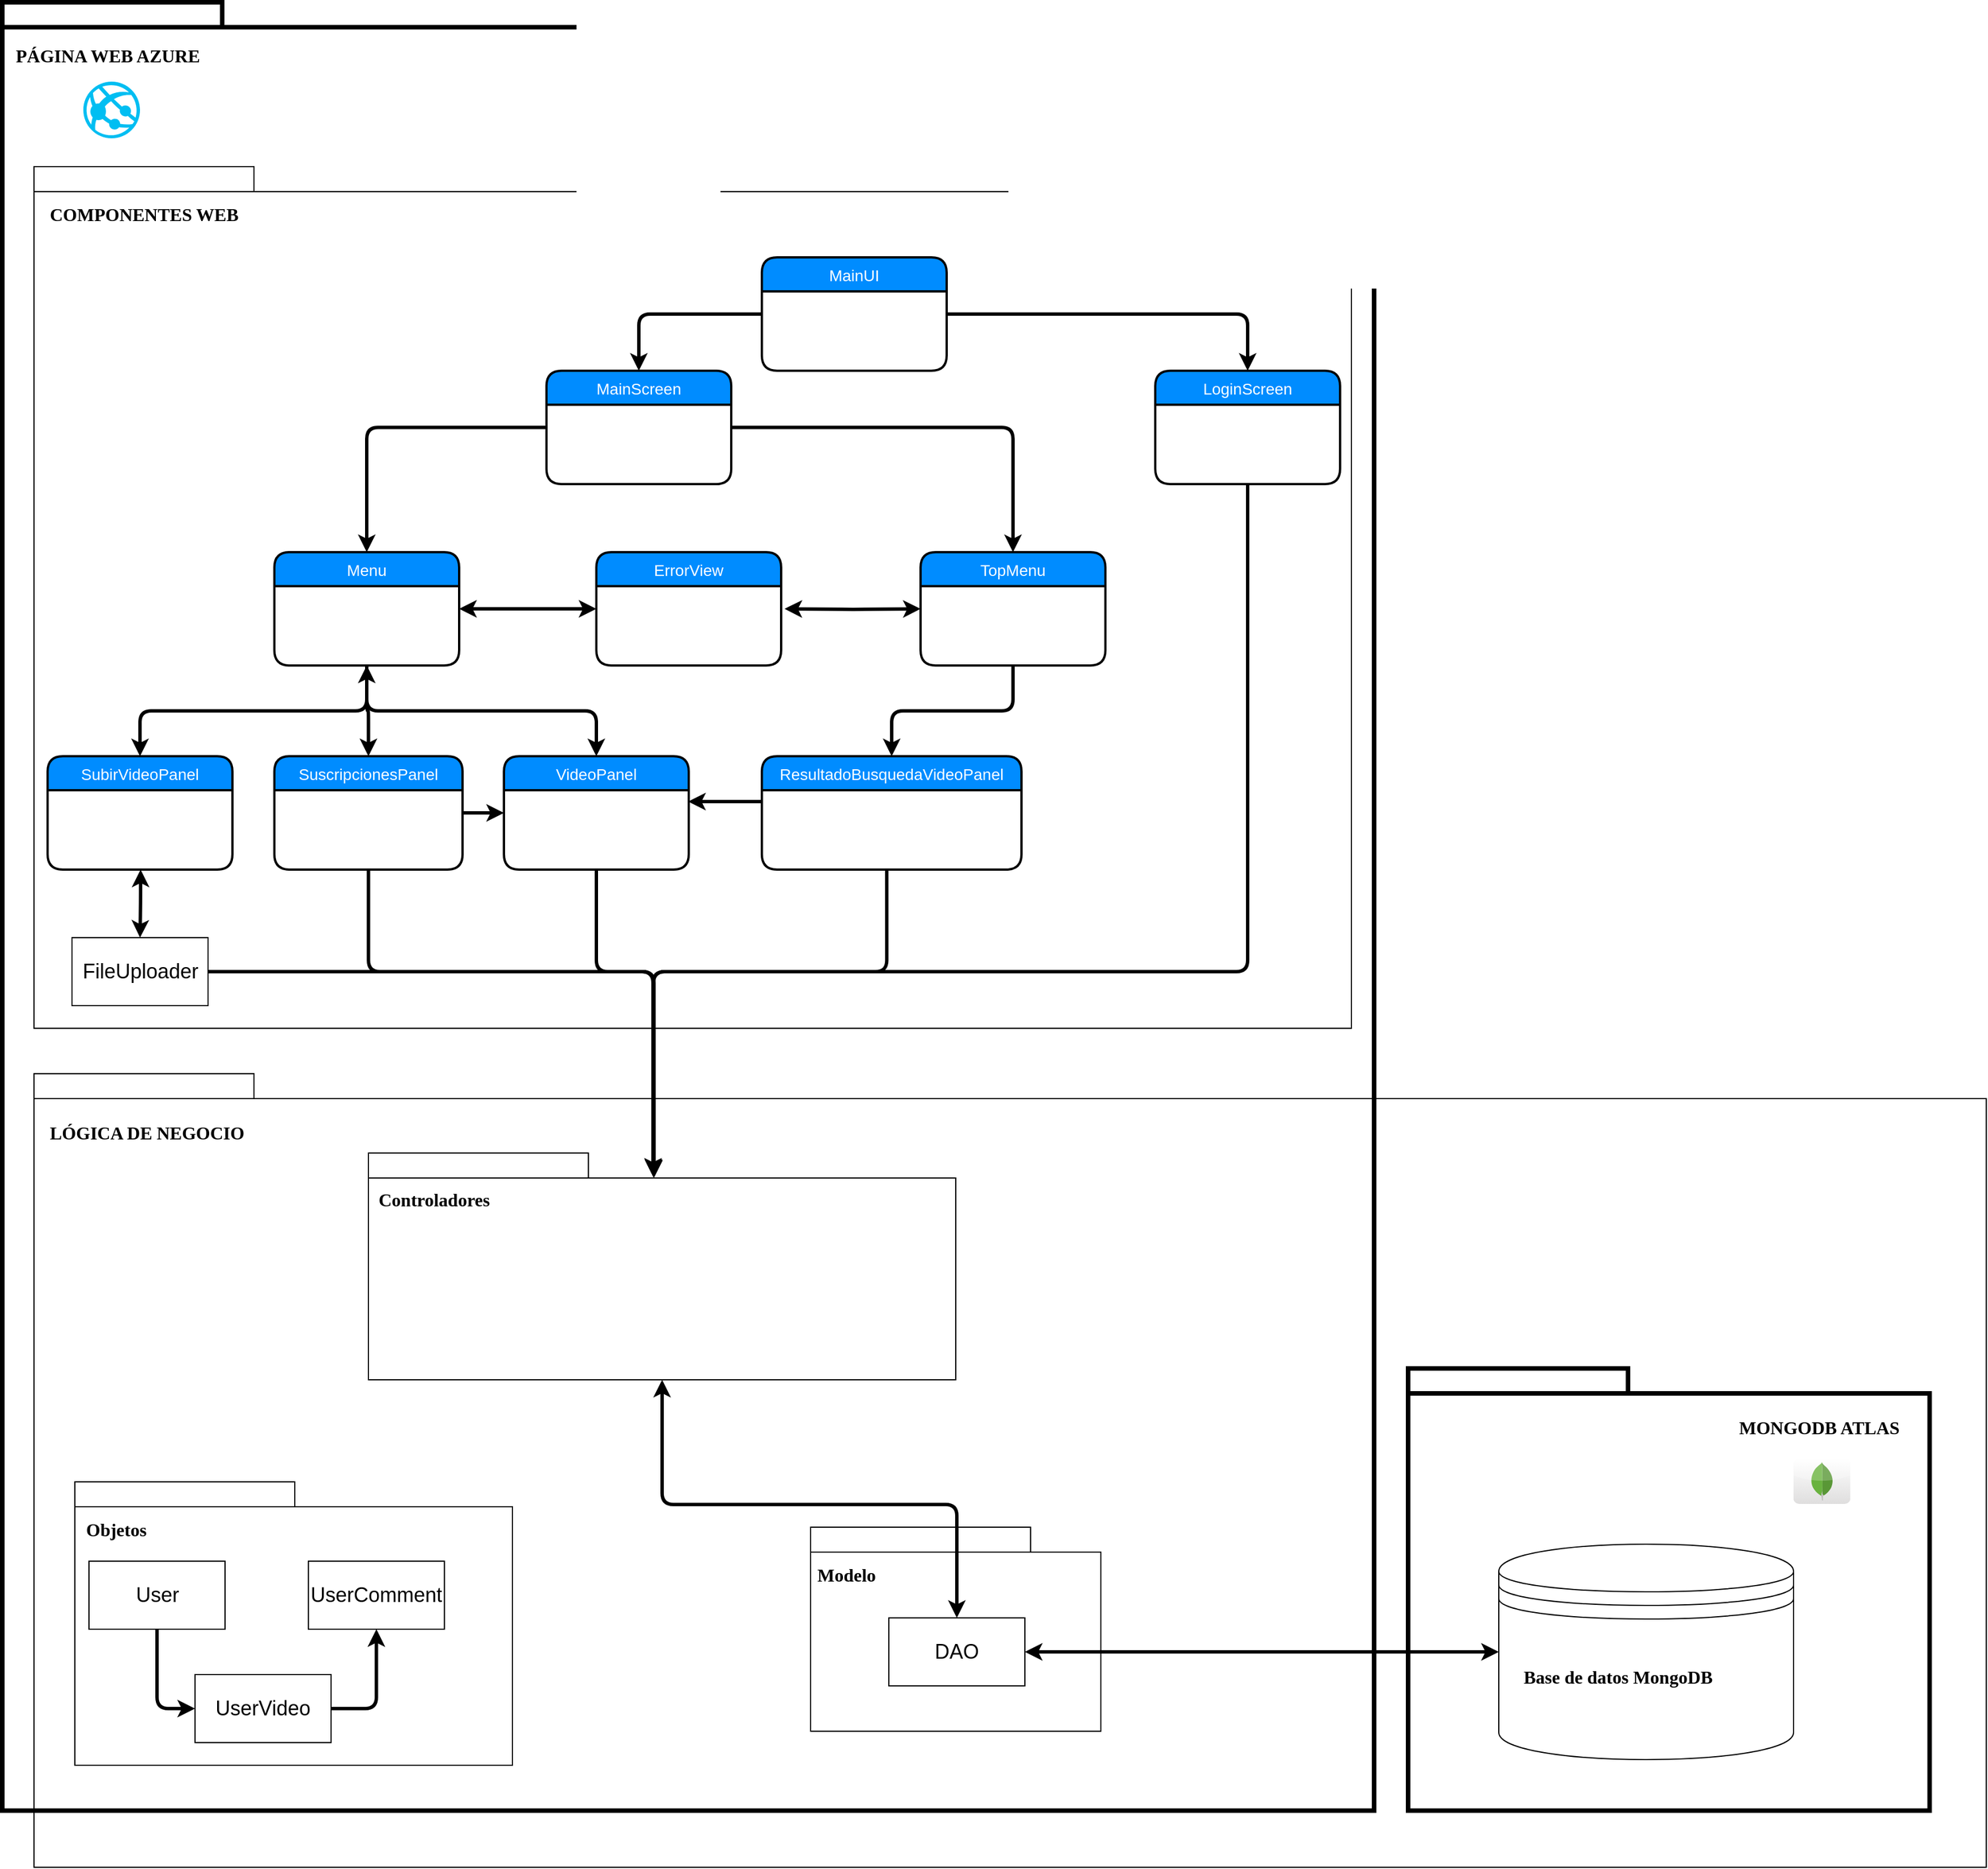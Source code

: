 <mxfile version="10.6.7" type="device"><diagram name="Page-1" id="b5b7bab2-c9e2-2cf4-8b2a-24fd1a2a6d21"><mxGraphModel dx="762" dy="537" grid="1" gridSize="10" guides="1" tooltips="1" connect="1" arrows="1" fold="1" page="1" pageScale="1" pageWidth="827" pageHeight="1169" background="#ffffff" math="0" shadow="0"><root><mxCell id="0"/><mxCell id="1" parent="0"/><mxCell id="6e0c8c40b5770093-72" value="" style="shape=folder;fontStyle=1;spacingTop=10;tabWidth=194;tabHeight=22;tabPosition=left;html=1;rounded=0;shadow=0;comic=0;labelBackgroundColor=none;strokeColor=#000000;strokeWidth=4;fillColor=none;fontFamily=Verdana;fontSize=10;fontColor=#000000;align=center;" parent="1" vertex="1"><mxGeometry x="60" y="115" width="1210" height="1595" as="geometry"/></mxCell><mxCell id="gohHQBSMhIUTdtkac_az-2" value="&lt;span style=&quot;font-size: 16px&quot;&gt;&lt;b&gt;PÁGINA WEB AZURE&lt;/b&gt;&lt;/span&gt;" style="text;html=1;align=left;verticalAlign=top;spacingTop=-4;fontSize=10;fontFamily=Verdana;fontColor=#000000;" parent="1" vertex="1"><mxGeometry x="70" y="150" width="130" height="20" as="geometry"/></mxCell><mxCell id="gohHQBSMhIUTdtkac_az-6" value="" style="verticalLabelPosition=bottom;html=1;verticalAlign=top;align=center;strokeColor=none;fillColor=#00BEF2;shape=mxgraph.azure.azure_website;pointerEvents=1;" parent="1" vertex="1"><mxGeometry x="131.5" y="185" width="50" height="50" as="geometry"/></mxCell><mxCell id="gohHQBSMhIUTdtkac_az-7" value="" style="shape=folder;fontStyle=1;spacingTop=10;tabWidth=194;tabHeight=22;tabPosition=left;html=1;rounded=0;shadow=0;comic=0;labelBackgroundColor=none;strokeColor=#000000;strokeWidth=1;fillColor=none;fontFamily=Verdana;fontSize=10;fontColor=#000000;align=center;" parent="1" vertex="1"><mxGeometry x="88" y="260" width="1162" height="760" as="geometry"/></mxCell><mxCell id="3A9E4mWGpj0FeRzl8Iys-14" style="edgeStyle=orthogonalEdgeStyle;orthogonalLoop=1;jettySize=auto;html=1;exitX=0;exitY=0.5;exitDx=0;exitDy=0;rounded=1;strokeWidth=3;entryX=0.5;entryY=0;entryDx=0;entryDy=0;" parent="1" source="3A9E4mWGpj0FeRzl8Iys-1" target="3A9E4mWGpj0FeRzl8Iys-3" edge="1"><mxGeometry relative="1" as="geometry"/></mxCell><mxCell id="3A9E4mWGpj0FeRzl8Iys-1" value="MainUI" style="swimlane;childLayout=stackLayout;horizontal=1;startSize=30;horizontalStack=0;fillColor=#008cff;fontColor=#FFFFFF;rounded=1;fontSize=14;fontStyle=0;strokeWidth=2;resizeParent=0;resizeLast=1;shadow=0;dashed=0;align=center;" parent="1" vertex="1"><mxGeometry x="730" y="340" width="163" height="100" as="geometry"/></mxCell><mxCell id="3A9E4mWGpj0FeRzl8Iys-3" value="MainScreen" style="swimlane;childLayout=stackLayout;horizontal=1;startSize=30;horizontalStack=0;fillColor=#008cff;fontColor=#FFFFFF;rounded=1;fontSize=14;fontStyle=0;strokeWidth=2;resizeParent=0;resizeLast=1;shadow=0;dashed=0;align=center;" parent="1" vertex="1"><mxGeometry x="540" y="440" width="163" height="100" as="geometry"/></mxCell><mxCell id="3A9E4mWGpj0FeRzl8Iys-4" value="Menu" style="swimlane;childLayout=stackLayout;horizontal=1;startSize=30;horizontalStack=0;fillColor=#008cff;fontColor=#FFFFFF;rounded=1;fontSize=14;fontStyle=0;strokeWidth=2;resizeParent=0;resizeLast=1;shadow=0;dashed=0;align=center;" parent="1" vertex="1"><mxGeometry x="300" y="600" width="163" height="100" as="geometry"/></mxCell><mxCell id="3A9E4mWGpj0FeRzl8Iys-5" value="TopMenu" style="swimlane;childLayout=stackLayout;horizontal=1;startSize=30;horizontalStack=0;fillColor=#008cff;fontColor=#FFFFFF;rounded=1;fontSize=14;fontStyle=0;strokeWidth=2;resizeParent=0;resizeLast=1;shadow=0;dashed=0;align=center;" parent="1" vertex="1"><mxGeometry x="870" y="600" width="163" height="100" as="geometry"/></mxCell><mxCell id="3A9E4mWGpj0FeRzl8Iys-6" value="ErrorView" style="swimlane;childLayout=stackLayout;horizontal=1;startSize=30;horizontalStack=0;fillColor=#008cff;fontColor=#FFFFFF;rounded=1;fontSize=14;fontStyle=0;strokeWidth=2;resizeParent=0;resizeLast=1;shadow=0;dashed=0;align=center;" parent="1" vertex="1"><mxGeometry x="584" y="600" width="163" height="100" as="geometry"/></mxCell><mxCell id="3A9E4mWGpj0FeRzl8Iys-7" value="SubirVideoPanel" style="swimlane;childLayout=stackLayout;horizontal=1;startSize=30;horizontalStack=0;fillColor=#008cff;fontColor=#FFFFFF;rounded=1;fontSize=14;fontStyle=0;strokeWidth=2;resizeParent=0;resizeLast=1;shadow=0;dashed=0;align=center;" parent="1" vertex="1"><mxGeometry x="100" y="780" width="163" height="100" as="geometry"/></mxCell><mxCell id="3A9E4mWGpj0FeRzl8Iys-8" value="VideoPanel" style="swimlane;childLayout=stackLayout;horizontal=1;startSize=30;horizontalStack=0;fillColor=#008cff;fontColor=#FFFFFF;rounded=1;fontSize=14;fontStyle=0;strokeWidth=2;resizeParent=0;resizeLast=1;shadow=0;dashed=0;align=center;" parent="1" vertex="1"><mxGeometry x="502.5" y="780" width="163" height="100" as="geometry"/></mxCell><mxCell id="3A9E4mWGpj0FeRzl8Iys-9" value="ResultadoBusquedaVideoPanel" style="swimlane;childLayout=stackLayout;horizontal=1;startSize=30;horizontalStack=0;fillColor=#008cff;fontColor=#FFFFFF;rounded=1;fontSize=14;fontStyle=0;strokeWidth=2;resizeParent=0;resizeLast=1;shadow=0;dashed=0;align=center;" parent="1" vertex="1"><mxGeometry x="730" y="780" width="229" height="100" as="geometry"/></mxCell><mxCell id="3A9E4mWGpj0FeRzl8Iys-10" value="SuscripcionesPanel" style="swimlane;childLayout=stackLayout;horizontal=1;startSize=30;horizontalStack=0;fillColor=#008cff;fontColor=#FFFFFF;rounded=1;fontSize=14;fontStyle=0;strokeWidth=2;resizeParent=0;resizeLast=1;shadow=0;dashed=0;align=center;" parent="1" vertex="1"><mxGeometry x="300" y="780" width="166" height="100" as="geometry"/></mxCell><mxCell id="3A9E4mWGpj0FeRzl8Iys-11" value="LoginScreen" style="swimlane;childLayout=stackLayout;horizontal=1;startSize=30;horizontalStack=0;fillColor=#008cff;fontColor=#FFFFFF;rounded=1;fontSize=14;fontStyle=0;strokeWidth=2;resizeParent=0;resizeLast=1;shadow=0;dashed=0;align=center;" parent="1" vertex="1"><mxGeometry x="1077" y="440" width="163" height="100" as="geometry"/></mxCell><mxCell id="3A9E4mWGpj0FeRzl8Iys-13" value="&lt;font style=&quot;font-size: 18px&quot;&gt;FileUploader&lt;/font&gt;" style="rounded=0;whiteSpace=wrap;html=1;" parent="1" vertex="1"><mxGeometry x="121.5" y="940" width="120" height="60" as="geometry"/></mxCell><mxCell id="3A9E4mWGpj0FeRzl8Iys-16" style="edgeStyle=orthogonalEdgeStyle;orthogonalLoop=1;jettySize=auto;html=1;exitX=1;exitY=0.5;exitDx=0;exitDy=0;rounded=1;strokeWidth=3;entryX=0.5;entryY=0;entryDx=0;entryDy=0;" parent="1" source="3A9E4mWGpj0FeRzl8Iys-1" target="3A9E4mWGpj0FeRzl8Iys-11" edge="1"><mxGeometry relative="1" as="geometry"><mxPoint x="739.706" y="400.235" as="sourcePoint"/><mxPoint x="593.824" y="485" as="targetPoint"/></mxGeometry></mxCell><mxCell id="3A9E4mWGpj0FeRzl8Iys-17" style="edgeStyle=orthogonalEdgeStyle;orthogonalLoop=1;jettySize=auto;html=1;rounded=1;strokeWidth=3;startArrow=classic;startFill=1;exitX=1;exitY=0.5;exitDx=0;exitDy=0;entryX=0;entryY=0.5;entryDx=0;entryDy=0;" parent="1" source="3A9E4mWGpj0FeRzl8Iys-4" target="3A9E4mWGpj0FeRzl8Iys-6" edge="1"><mxGeometry relative="1" as="geometry"><mxPoint x="560" y="650" as="sourcePoint"/><mxPoint x="580" y="650" as="targetPoint"/><Array as="points"/></mxGeometry></mxCell><mxCell id="3A9E4mWGpj0FeRzl8Iys-18" style="edgeStyle=orthogonalEdgeStyle;orthogonalLoop=1;jettySize=auto;html=1;rounded=1;strokeWidth=3;entryX=0.5;entryY=0;entryDx=0;entryDy=0;exitX=1;exitY=0.5;exitDx=0;exitDy=0;" parent="1" source="3A9E4mWGpj0FeRzl8Iys-3" target="3A9E4mWGpj0FeRzl8Iys-5" edge="1"><mxGeometry relative="1" as="geometry"><mxPoint x="650.294" y="549.647" as="sourcePoint"/><mxPoint x="651.471" y="609.647" as="targetPoint"/><Array as="points"><mxPoint x="952" y="490"/></Array></mxGeometry></mxCell><mxCell id="3A9E4mWGpj0FeRzl8Iys-19" style="edgeStyle=orthogonalEdgeStyle;orthogonalLoop=1;jettySize=auto;html=1;rounded=1;strokeWidth=3;startArrow=classic;startFill=1;entryX=0;entryY=0.5;entryDx=0;entryDy=0;" parent="1" target="3A9E4mWGpj0FeRzl8Iys-5" edge="1"><mxGeometry relative="1" as="geometry"><mxPoint x="750" y="650" as="sourcePoint"/><mxPoint x="594.286" y="660.286" as="targetPoint"/><Array as="points"/></mxGeometry></mxCell><mxCell id="3A9E4mWGpj0FeRzl8Iys-21" style="edgeStyle=orthogonalEdgeStyle;orthogonalLoop=1;jettySize=auto;html=1;rounded=1;strokeWidth=3;exitX=0;exitY=0.5;exitDx=0;exitDy=0;entryX=0.5;entryY=0;entryDx=0;entryDy=0;" parent="1" source="3A9E4mWGpj0FeRzl8Iys-3" target="3A9E4mWGpj0FeRzl8Iys-4" edge="1"><mxGeometry relative="1" as="geometry"><mxPoint x="675.172" y="499.793" as="sourcePoint"/><mxPoint x="382" y="590" as="targetPoint"/><Array as="points"><mxPoint x="382" y="490"/></Array></mxGeometry></mxCell><mxCell id="3A9E4mWGpj0FeRzl8Iys-23" style="edgeStyle=orthogonalEdgeStyle;orthogonalLoop=1;jettySize=auto;html=1;rounded=1;strokeWidth=3;entryX=0.5;entryY=0;entryDx=0;entryDy=0;exitX=0.5;exitY=1;exitDx=0;exitDy=0;startArrow=classic;startFill=1;" parent="1" source="3A9E4mWGpj0FeRzl8Iys-4" target="3A9E4mWGpj0FeRzl8Iys-10" edge="1"><mxGeometry relative="1" as="geometry"><mxPoint x="300" y="640" as="sourcePoint"/><mxPoint x="391.529" y="609.647" as="targetPoint"/><Array as="points"><mxPoint x="382" y="740"/><mxPoint x="383" y="740"/></Array></mxGeometry></mxCell><mxCell id="3A9E4mWGpj0FeRzl8Iys-24" style="edgeStyle=orthogonalEdgeStyle;orthogonalLoop=1;jettySize=auto;html=1;rounded=1;strokeWidth=3;entryX=0.5;entryY=0;entryDx=0;entryDy=0;exitX=0.5;exitY=1;exitDx=0;exitDy=0;" parent="1" source="3A9E4mWGpj0FeRzl8Iys-4" target="3A9E4mWGpj0FeRzl8Iys-7" edge="1"><mxGeometry relative="1" as="geometry"><mxPoint x="391.833" y="709.667" as="sourcePoint"/><mxPoint x="172.667" y="779.667" as="targetPoint"/><Array as="points"><mxPoint x="381" y="740"/><mxPoint x="181" y="740"/></Array></mxGeometry></mxCell><mxCell id="3A9E4mWGpj0FeRzl8Iys-25" style="edgeStyle=orthogonalEdgeStyle;orthogonalLoop=1;jettySize=auto;html=1;rounded=1;strokeWidth=3;entryX=0.5;entryY=0;entryDx=0;entryDy=0;exitX=0.5;exitY=1;exitDx=0;exitDy=0;" parent="1" source="3A9E4mWGpj0FeRzl8Iys-4" target="3A9E4mWGpj0FeRzl8Iys-8" edge="1"><mxGeometry relative="1" as="geometry"><mxPoint x="391.286" y="710" as="sourcePoint"/><mxPoint x="391.286" y="780.286" as="targetPoint"/><Array as="points"><mxPoint x="381" y="740"/><mxPoint x="584" y="740"/></Array></mxGeometry></mxCell><mxCell id="3A9E4mWGpj0FeRzl8Iys-26" style="edgeStyle=orthogonalEdgeStyle;orthogonalLoop=1;jettySize=auto;html=1;rounded=1;strokeWidth=3;entryX=0.5;entryY=0;entryDx=0;entryDy=0;exitX=0.5;exitY=1;exitDx=0;exitDy=0;" parent="1" source="3A9E4mWGpj0FeRzl8Iys-5" target="3A9E4mWGpj0FeRzl8Iys-9" edge="1"><mxGeometry relative="1" as="geometry"><mxPoint x="380" y="700" as="sourcePoint"/><mxPoint x="611.833" y="779.667" as="targetPoint"/><Array as="points"><mxPoint x="951" y="740"/><mxPoint x="845" y="740"/></Array></mxGeometry></mxCell><mxCell id="3A9E4mWGpj0FeRzl8Iys-27" style="edgeStyle=orthogonalEdgeStyle;orthogonalLoop=1;jettySize=auto;html=1;rounded=1;strokeWidth=3;" parent="1" edge="1"><mxGeometry relative="1" as="geometry"><mxPoint x="730" y="820" as="sourcePoint"/><mxPoint x="665" y="820" as="targetPoint"/><Array as="points"><mxPoint x="720" y="820"/><mxPoint x="720" y="820"/></Array></mxGeometry></mxCell><mxCell id="3A9E4mWGpj0FeRzl8Iys-28" style="edgeStyle=orthogonalEdgeStyle;orthogonalLoop=1;jettySize=auto;html=1;rounded=1;strokeWidth=3;exitX=1;exitY=0.5;exitDx=0;exitDy=0;entryX=0;entryY=0.5;entryDx=0;entryDy=0;" parent="1" source="3A9E4mWGpj0FeRzl8Iys-10" target="3A9E4mWGpj0FeRzl8Iys-8" edge="1"><mxGeometry relative="1" as="geometry"><mxPoint x="739.905" y="830.143" as="sourcePoint"/><mxPoint x="500" y="830" as="targetPoint"/><Array as="points"/></mxGeometry></mxCell><mxCell id="3A9E4mWGpj0FeRzl8Iys-29" style="edgeStyle=orthogonalEdgeStyle;orthogonalLoop=1;jettySize=auto;html=1;rounded=1;strokeWidth=3;entryX=0.5;entryY=0;entryDx=0;entryDy=0;startArrow=classic;startFill=1;" parent="1" target="3A9E4mWGpj0FeRzl8Iys-13" edge="1"><mxGeometry relative="1" as="geometry"><mxPoint x="182" y="880" as="sourcePoint"/><mxPoint x="393" y="790" as="targetPoint"/><Array as="points"><mxPoint x="182" y="910"/><mxPoint x="181" y="750"/></Array></mxGeometry></mxCell><mxCell id="3A9E4mWGpj0FeRzl8Iys-30" value="&lt;b style=&quot;font-size: 16px&quot;&gt;COMPONENTES WEB&lt;/b&gt;" style="text;html=1;align=left;verticalAlign=top;spacingTop=-4;fontSize=10;fontFamily=Verdana;fontColor=#000000;" parent="1" vertex="1"><mxGeometry x="100" y="290" width="130" height="20" as="geometry"/></mxCell><mxCell id="3A9E4mWGpj0FeRzl8Iys-31" value="" style="shape=folder;fontStyle=1;spacingTop=10;tabWidth=194;tabHeight=22;tabPosition=left;html=1;rounded=0;shadow=0;comic=0;labelBackgroundColor=none;strokeColor=#000000;strokeWidth=1;fillColor=none;fontFamily=Verdana;fontSize=10;fontColor=#000000;align=center;" parent="1" vertex="1"><mxGeometry x="88" y="1060" width="1722" height="700" as="geometry"/></mxCell><mxCell id="3A9E4mWGpj0FeRzl8Iys-32" value="&lt;b style=&quot;font-size: 16px&quot;&gt;LÓGICA DE NEGOCIO&lt;/b&gt;" style="text;html=1;align=left;verticalAlign=top;spacingTop=-4;fontSize=10;fontFamily=Verdana;fontColor=#000000;" parent="1" vertex="1"><mxGeometry x="100" y="1100" width="130" height="20" as="geometry"/></mxCell><mxCell id="3A9E4mWGpj0FeRzl8Iys-33" value="" style="shape=folder;fontStyle=1;spacingTop=10;tabWidth=194;tabHeight=22;tabPosition=left;html=1;rounded=0;shadow=0;comic=0;labelBackgroundColor=none;strokeColor=#000000;strokeWidth=1;fillColor=none;fontFamily=Verdana;fontSize=10;fontColor=#000000;align=center;" parent="1" vertex="1"><mxGeometry x="383" y="1130" width="518" height="200" as="geometry"/></mxCell><mxCell id="3A9E4mWGpj0FeRzl8Iys-34" value="&lt;b style=&quot;font-size: 16px&quot;&gt;Controladores&lt;/b&gt;" style="text;html=1;align=left;verticalAlign=top;spacingTop=-4;fontSize=10;fontFamily=Verdana;fontColor=#000000;" parent="1" vertex="1"><mxGeometry x="390" y="1159" width="130" height="20" as="geometry"/></mxCell><mxCell id="3A9E4mWGpj0FeRzl8Iys-35" value="" style="shape=folder;fontStyle=1;spacingTop=10;tabWidth=194;tabHeight=22;tabPosition=left;html=1;rounded=0;shadow=0;comic=0;labelBackgroundColor=none;strokeColor=#000000;strokeWidth=1;fillColor=none;fontFamily=Verdana;fontSize=10;fontColor=#000000;align=center;" parent="1" vertex="1"><mxGeometry x="124" y="1420" width="386" height="250" as="geometry"/></mxCell><mxCell id="3A9E4mWGpj0FeRzl8Iys-36" value="&lt;b style=&quot;font-size: 16px&quot;&gt;Objetos&lt;/b&gt;" style="text;html=1;align=left;verticalAlign=top;spacingTop=-4;fontSize=10;fontFamily=Verdana;fontColor=#000000;" parent="1" vertex="1"><mxGeometry x="131.5" y="1450" width="130" height="20" as="geometry"/></mxCell><mxCell id="3A9E4mWGpj0FeRzl8Iys-37" value="&lt;font style=&quot;font-size: 18px&quot;&gt;User&lt;/font&gt;" style="rounded=0;whiteSpace=wrap;html=1;" parent="1" vertex="1"><mxGeometry x="136.5" y="1490" width="120" height="60" as="geometry"/></mxCell><mxCell id="3A9E4mWGpj0FeRzl8Iys-38" value="&lt;font style=&quot;font-size: 18px&quot;&gt;UserComment&lt;/font&gt;" style="rounded=0;whiteSpace=wrap;html=1;" parent="1" vertex="1"><mxGeometry x="330" y="1490" width="120" height="60" as="geometry"/></mxCell><mxCell id="3A9E4mWGpj0FeRzl8Iys-39" value="&lt;font style=&quot;font-size: 18px&quot;&gt;UserVideo&lt;/font&gt;" style="rounded=0;whiteSpace=wrap;html=1;" parent="1" vertex="1"><mxGeometry x="230" y="1590" width="120" height="60" as="geometry"/></mxCell><mxCell id="3A9E4mWGpj0FeRzl8Iys-40" style="edgeStyle=orthogonalEdgeStyle;orthogonalLoop=1;jettySize=auto;html=1;rounded=1;strokeWidth=3;entryX=0;entryY=0.5;entryDx=0;entryDy=0;startArrow=none;startFill=0;exitX=0.5;exitY=1;exitDx=0;exitDy=0;" parent="1" source="3A9E4mWGpj0FeRzl8Iys-37" target="3A9E4mWGpj0FeRzl8Iys-39" edge="1"><mxGeometry relative="1" as="geometry"><mxPoint x="192.167" y="889.667" as="sourcePoint"/><mxPoint x="191.333" y="939.667" as="targetPoint"/><Array as="points"/></mxGeometry></mxCell><mxCell id="3A9E4mWGpj0FeRzl8Iys-41" style="edgeStyle=orthogonalEdgeStyle;orthogonalLoop=1;jettySize=auto;html=1;rounded=1;strokeWidth=3;entryX=0.5;entryY=1;entryDx=0;entryDy=0;startArrow=none;startFill=0;exitX=1;exitY=0.5;exitDx=0;exitDy=0;" parent="1" source="3A9E4mWGpj0FeRzl8Iys-39" target="3A9E4mWGpj0FeRzl8Iys-38" edge="1"><mxGeometry relative="1" as="geometry"><mxPoint x="206.286" y="1560.286" as="sourcePoint"/><mxPoint x="240" y="1630" as="targetPoint"/><Array as="points"/></mxGeometry></mxCell><mxCell id="3A9E4mWGpj0FeRzl8Iys-46" value="" style="shape=folder;fontStyle=1;spacingTop=10;tabWidth=194;tabHeight=22;tabPosition=left;html=1;rounded=0;shadow=0;comic=0;labelBackgroundColor=none;strokeColor=#000000;strokeWidth=1;fillColor=none;fontFamily=Verdana;fontSize=10;fontColor=#000000;align=center;" parent="1" vertex="1"><mxGeometry x="773" y="1460" width="256" height="180" as="geometry"/></mxCell><mxCell id="3A9E4mWGpj0FeRzl8Iys-47" value="&lt;b style=&quot;font-size: 16px&quot;&gt;Modelo&lt;/b&gt;" style="text;html=1;align=left;verticalAlign=top;spacingTop=-4;fontSize=10;fontFamily=Verdana;fontColor=#000000;" parent="1" vertex="1"><mxGeometry x="777" y="1490" width="130" height="20" as="geometry"/></mxCell><mxCell id="3A9E4mWGpj0FeRzl8Iys-48" value="&lt;font style=&quot;font-size: 18px&quot;&gt;DAO&lt;/font&gt;" style="rounded=0;whiteSpace=wrap;html=1;" parent="1" vertex="1"><mxGeometry x="842" y="1540" width="120" height="60" as="geometry"/></mxCell><mxCell id="3A9E4mWGpj0FeRzl8Iys-50" value="" style="shape=folder;fontStyle=1;spacingTop=10;tabWidth=194;tabHeight=22;tabPosition=left;html=1;rounded=0;shadow=0;comic=0;labelBackgroundColor=none;strokeColor=#000000;strokeWidth=4;fillColor=none;fontFamily=Verdana;fontSize=10;fontColor=#000000;align=center;" parent="1" vertex="1"><mxGeometry x="1300" y="1320" width="460" height="390" as="geometry"/></mxCell><mxCell id="3A9E4mWGpj0FeRzl8Iys-51" value="&lt;span style=&quot;font-size: 16px&quot;&gt;&lt;b&gt;MONGODB ATLAS&lt;/b&gt;&lt;/span&gt;" style="text;html=1;align=left;verticalAlign=top;spacingTop=-4;fontSize=10;fontFamily=Verdana;fontColor=#000000;" parent="1" vertex="1"><mxGeometry x="1590" y="1360" width="130" height="20" as="geometry"/></mxCell><mxCell id="3A9E4mWGpj0FeRzl8Iys-53" value="" style="dashed=0;outlineConnect=0;html=1;align=center;labelPosition=center;verticalLabelPosition=bottom;verticalAlign=top;shape=mxgraph.webicons.mongodb;fillColor=#FFFFFF;gradientColor=#DFDEDE;strokeWidth=11;" parent="1" vertex="1"><mxGeometry x="1640" y="1399.5" width="50" height="40" as="geometry"/></mxCell><mxCell id="3A9E4mWGpj0FeRzl8Iys-54" value="" style="shape=datastore;whiteSpace=wrap;html=1;" parent="1" vertex="1"><mxGeometry x="1380" y="1475" width="260" height="190" as="geometry"/></mxCell><mxCell id="3A9E4mWGpj0FeRzl8Iys-55" value="&lt;span style=&quot;font-size: 16px&quot;&gt;&lt;b&gt;Base de datos MongoDB&lt;/b&gt;&lt;/span&gt;" style="text;html=1;align=left;verticalAlign=top;spacingTop=-4;fontSize=10;fontFamily=Verdana;fontColor=#000000;" parent="1" vertex="1"><mxGeometry x="1400" y="1580" width="130" height="20" as="geometry"/></mxCell><mxCell id="3A9E4mWGpj0FeRzl8Iys-59" style="edgeStyle=orthogonalEdgeStyle;orthogonalLoop=1;jettySize=auto;html=1;rounded=1;strokeWidth=3;exitX=0.5;exitY=1;exitDx=0;exitDy=0;entryX=0.486;entryY=0.11;entryDx=0;entryDy=0;entryPerimeter=0;" parent="1" source="3A9E4mWGpj0FeRzl8Iys-10" target="3A9E4mWGpj0FeRzl8Iys-33" edge="1"><mxGeometry relative="1" as="geometry"><mxPoint x="476" y="840" as="sourcePoint"/><mxPoint x="513" y="840" as="targetPoint"/><Array as="points"><mxPoint x="383" y="970"/><mxPoint x="635" y="970"/></Array></mxGeometry></mxCell><mxCell id="3A9E4mWGpj0FeRzl8Iys-60" style="edgeStyle=orthogonalEdgeStyle;orthogonalLoop=1;jettySize=auto;html=1;rounded=1;strokeWidth=3;exitX=0.5;exitY=1;exitDx=0;exitDy=0;" parent="1" source="3A9E4mWGpj0FeRzl8Iys-8" edge="1"><mxGeometry relative="1" as="geometry"><mxPoint x="584" y="887" as="sourcePoint"/><mxPoint x="634" y="1150" as="targetPoint"/><Array as="points"><mxPoint x="584" y="970"/><mxPoint x="634" y="970"/></Array></mxGeometry></mxCell><mxCell id="3A9E4mWGpj0FeRzl8Iys-61" style="edgeStyle=orthogonalEdgeStyle;orthogonalLoop=1;jettySize=auto;html=1;rounded=1;strokeWidth=3;exitX=1;exitY=0.5;exitDx=0;exitDy=0;entryX=0.486;entryY=0.109;entryDx=0;entryDy=0;entryPerimeter=0;" parent="1" source="3A9E4mWGpj0FeRzl8Iys-13" target="3A9E4mWGpj0FeRzl8Iys-33" edge="1"><mxGeometry relative="1" as="geometry"><mxPoint x="393" y="889.667" as="sourcePoint"/><mxPoint x="634" y="1140" as="targetPoint"/><Array as="points"><mxPoint x="634" y="970"/></Array></mxGeometry></mxCell><mxCell id="3A9E4mWGpj0FeRzl8Iys-63" style="edgeStyle=orthogonalEdgeStyle;orthogonalLoop=1;jettySize=auto;html=1;rounded=1;strokeWidth=3;exitX=0.5;exitY=1;exitDx=0;exitDy=0;" parent="1" source="3A9E4mWGpj0FeRzl8Iys-11" edge="1"><mxGeometry relative="1" as="geometry"><mxPoint x="250.064" y="979.973" as="sourcePoint"/><mxPoint x="634.5" y="1151" as="targetPoint"/><Array as="points"><mxPoint x="1158" y="970"/><mxPoint x="634" y="970"/></Array></mxGeometry></mxCell><mxCell id="3A9E4mWGpj0FeRzl8Iys-65" style="edgeStyle=orthogonalEdgeStyle;orthogonalLoop=1;jettySize=auto;html=1;rounded=1;strokeWidth=3;exitX=0.5;exitY=1;exitDx=0;exitDy=0;entryX=0.485;entryY=0.105;entryDx=0;entryDy=0;entryPerimeter=0;" parent="1" target="3A9E4mWGpj0FeRzl8Iys-33" edge="1"><mxGeometry relative="1" as="geometry"><mxPoint x="840.167" y="880" as="sourcePoint"/><mxPoint x="630.167" y="1151" as="targetPoint"/><Array as="points"><mxPoint x="840" y="970"/><mxPoint x="634" y="970"/></Array></mxGeometry></mxCell><mxCell id="3A9E4mWGpj0FeRzl8Iys-66" style="edgeStyle=orthogonalEdgeStyle;orthogonalLoop=1;jettySize=auto;html=1;rounded=1;strokeWidth=3;exitX=0.5;exitY=1;exitDx=0;exitDy=0;entryX=0.5;entryY=0;entryDx=0;entryDy=0;exitPerimeter=0;startArrow=classic;startFill=1;" parent="1" source="3A9E4mWGpj0FeRzl8Iys-33" target="3A9E4mWGpj0FeRzl8Iys-48" edge="1"><mxGeometry relative="1" as="geometry"><mxPoint x="850" y="890" as="sourcePoint"/><mxPoint x="644" y="1161" as="targetPoint"/><Array as="points"><mxPoint x="642" y="1440"/><mxPoint x="902" y="1440"/></Array></mxGeometry></mxCell><mxCell id="3A9E4mWGpj0FeRzl8Iys-67" style="edgeStyle=orthogonalEdgeStyle;orthogonalLoop=1;jettySize=auto;html=1;rounded=1;strokeWidth=3;exitX=1;exitY=0.5;exitDx=0;exitDy=0;startArrow=classic;startFill=1;" parent="1" source="3A9E4mWGpj0FeRzl8Iys-48" target="3A9E4mWGpj0FeRzl8Iys-54" edge="1"><mxGeometry relative="1" as="geometry"><mxPoint x="652.571" y="1340" as="sourcePoint"/><mxPoint x="912.571" y="1550" as="targetPoint"/><Array as="points"/></mxGeometry></mxCell></root></mxGraphModel></diagram></mxfile>